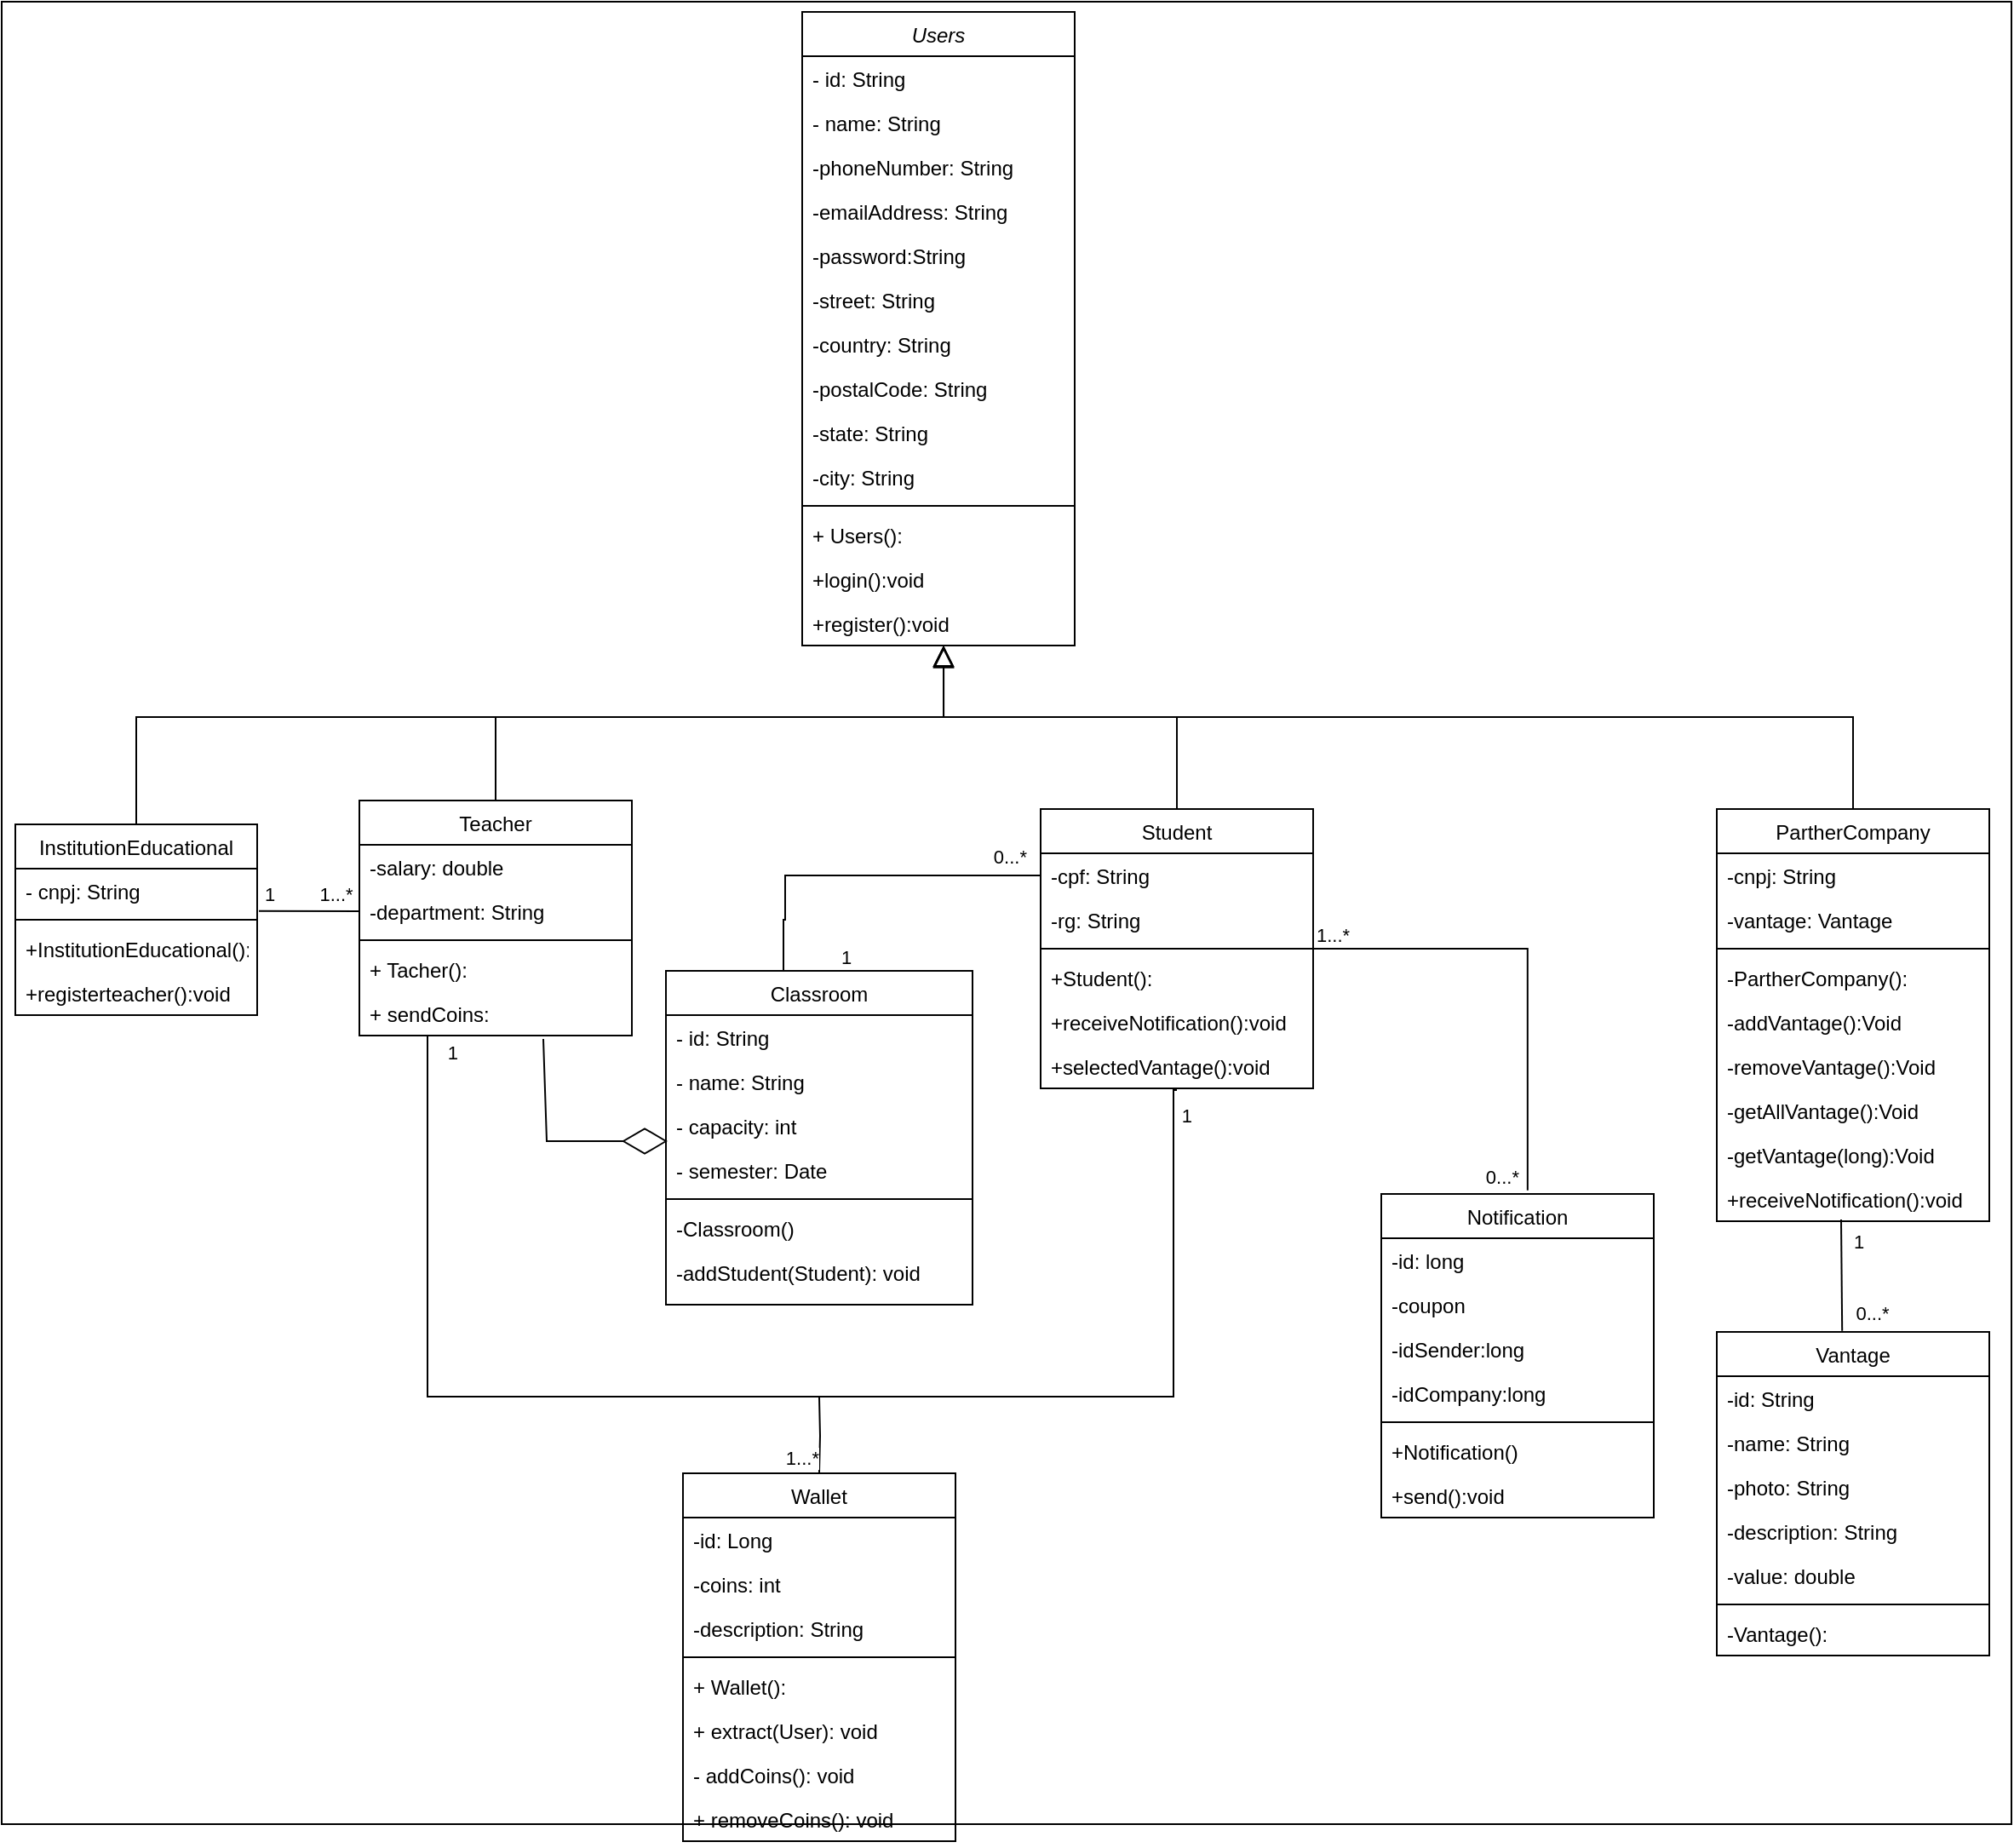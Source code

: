 <mxfile version="24.7.17">
  <diagram name="Page-1" id="9f46799a-70d6-7492-0946-bef42562c5a5">
    <mxGraphModel dx="1272" dy="530" grid="1" gridSize="10" guides="1" tooltips="1" connect="1" arrows="1" fold="1" page="1" pageScale="1" pageWidth="1100" pageHeight="850" background="none" math="0" shadow="0">
      <root>
        <mxCell id="0" />
        <mxCell id="1" parent="0" />
        <mxCell id="m9hXggNKfu2ecPiYnrFU-52" value="" style="rounded=0;whiteSpace=wrap;html=1;" parent="1" vertex="1">
          <mxGeometry x="120" y="15" width="810" height="820" as="geometry" />
        </mxCell>
        <mxCell id="m9hXggNKfu2ecPiYnrFU-2" value="Users&lt;div&gt;&lt;br&gt;&lt;/div&gt;" style="shape=umlActor;verticalLabelPosition=bottom;verticalAlign=top;html=1;outlineConnect=0;" parent="1" vertex="1">
          <mxGeometry x="290" y="145" width="30" height="60" as="geometry" />
        </mxCell>
        <mxCell id="m9hXggNKfu2ecPiYnrFU-3" value="Teacher&lt;div&gt;&lt;br&gt;&lt;/div&gt;" style="shape=umlActor;verticalLabelPosition=bottom;verticalAlign=top;html=1;outlineConnect=0;" parent="1" vertex="1">
          <mxGeometry x="240" y="470" width="30" height="60" as="geometry" />
        </mxCell>
        <mxCell id="m9hXggNKfu2ecPiYnrFU-10" style="edgeStyle=orthogonalEdgeStyle;rounded=0;orthogonalLoop=1;jettySize=auto;html=1;" parent="1" source="m9hXggNKfu2ecPiYnrFU-5" target="m9hXggNKfu2ecPiYnrFU-2" edge="1">
          <mxGeometry relative="1" as="geometry">
            <Array as="points">
              <mxPoint x="195" y="155" />
            </Array>
          </mxGeometry>
        </mxCell>
        <mxCell id="m9hXggNKfu2ecPiYnrFU-5" value="Parther company&lt;div&gt;&lt;br&gt;&lt;/div&gt;" style="shape=umlActor;verticalLabelPosition=bottom;verticalAlign=top;html=1;outlineConnect=0;" parent="1" vertex="1">
          <mxGeometry x="180" y="695" width="30" height="60" as="geometry" />
        </mxCell>
        <mxCell id="m9hXggNKfu2ecPiYnrFU-9" style="edgeStyle=orthogonalEdgeStyle;rounded=0;orthogonalLoop=1;jettySize=auto;html=1;" parent="1" source="m9hXggNKfu2ecPiYnrFU-6" target="m9hXggNKfu2ecPiYnrFU-2" edge="1">
          <mxGeometry relative="1" as="geometry">
            <Array as="points">
              <mxPoint x="875" y="85" />
              <mxPoint x="305" y="85" />
            </Array>
          </mxGeometry>
        </mxCell>
        <mxCell id="m9hXggNKfu2ecPiYnrFU-6" value="&lt;div&gt;Student&lt;/div&gt;" style="shape=umlActor;verticalLabelPosition=bottom;verticalAlign=top;html=1;outlineConnect=0;" parent="1" vertex="1">
          <mxGeometry x="860" y="565" width="30" height="60" as="geometry" />
        </mxCell>
        <mxCell id="m9hXggNKfu2ecPiYnrFU-8" style="edgeStyle=orthogonalEdgeStyle;rounded=0;orthogonalLoop=1;jettySize=auto;html=1;entryX=0.5;entryY=0.5;entryDx=0;entryDy=0;entryPerimeter=0;" parent="1" source="m9hXggNKfu2ecPiYnrFU-3" target="m9hXggNKfu2ecPiYnrFU-2" edge="1">
          <mxGeometry relative="1" as="geometry">
            <Array as="points">
              <mxPoint x="255" y="175" />
            </Array>
          </mxGeometry>
        </mxCell>
        <mxCell id="m9hXggNKfu2ecPiYnrFU-11" value="Log in" style="ellipse;whiteSpace=wrap;html=1;" parent="1" vertex="1">
          <mxGeometry x="370" y="95" width="90" height="60" as="geometry" />
        </mxCell>
        <mxCell id="m9hXggNKfu2ecPiYnrFU-12" value="" style="endArrow=none;html=1;rounded=0;" parent="1" target="m9hXggNKfu2ecPiYnrFU-11" edge="1">
          <mxGeometry width="50" height="50" relative="1" as="geometry">
            <mxPoint x="320" y="175" as="sourcePoint" />
            <mxPoint x="460" y="205" as="targetPoint" />
          </mxGeometry>
        </mxCell>
        <mxCell id="m9hXggNKfu2ecPiYnrFU-13" value="Change password" style="ellipse;whiteSpace=wrap;html=1;" parent="1" vertex="1">
          <mxGeometry x="370" y="165" width="90" height="60" as="geometry" />
        </mxCell>
        <mxCell id="m9hXggNKfu2ecPiYnrFU-14" value="" style="endArrow=none;html=1;rounded=0;entryX=0;entryY=0.5;entryDx=0;entryDy=0;" parent="1" target="m9hXggNKfu2ecPiYnrFU-13" edge="1">
          <mxGeometry width="50" height="50" relative="1" as="geometry">
            <mxPoint x="320" y="175" as="sourcePoint" />
            <mxPoint x="433" y="156" as="targetPoint" />
          </mxGeometry>
        </mxCell>
        <mxCell id="m9hXggNKfu2ecPiYnrFU-18" style="edgeStyle=orthogonalEdgeStyle;rounded=0;orthogonalLoop=1;jettySize=auto;html=1;" parent="1" source="m9hXggNKfu2ecPiYnrFU-15" target="m9hXggNKfu2ecPiYnrFU-2" edge="1">
          <mxGeometry relative="1" as="geometry" />
        </mxCell>
        <mxCell id="m9hXggNKfu2ecPiYnrFU-15" value="Institution&lt;div&gt;Education&lt;/div&gt;" style="shape=umlActor;verticalLabelPosition=bottom;verticalAlign=top;html=1;outlineConnect=0;" parent="1" vertex="1">
          <mxGeometry x="290" y="305" width="30" height="60" as="geometry" />
        </mxCell>
        <mxCell id="m9hXggNKfu2ecPiYnrFU-19" value="Maintain institution" style="ellipse;whiteSpace=wrap;html=1;" parent="1" vertex="1">
          <mxGeometry x="370" y="235" width="90" height="60" as="geometry" />
        </mxCell>
        <mxCell id="m9hXggNKfu2ecPiYnrFU-20" value="" style="endArrow=none;html=1;rounded=0;entryX=0;entryY=0.5;entryDx=0;entryDy=0;" parent="1" target="m9hXggNKfu2ecPiYnrFU-19" edge="1">
          <mxGeometry width="50" height="50" relative="1" as="geometry">
            <mxPoint x="330" y="325" as="sourcePoint" />
            <mxPoint x="410" y="295" as="targetPoint" />
          </mxGeometry>
        </mxCell>
        <mxCell id="m9hXggNKfu2ecPiYnrFU-21" value="Register a teacher in advance" style="ellipse;whiteSpace=wrap;html=1;" parent="1" vertex="1">
          <mxGeometry x="370" y="305" width="90" height="60" as="geometry" />
        </mxCell>
        <mxCell id="m9hXggNKfu2ecPiYnrFU-22" value="" style="endArrow=none;html=1;rounded=0;entryX=0;entryY=0.5;entryDx=0;entryDy=0;" parent="1" target="m9hXggNKfu2ecPiYnrFU-21" edge="1">
          <mxGeometry width="50" height="50" relative="1" as="geometry">
            <mxPoint x="330" y="325" as="sourcePoint" />
            <mxPoint x="430" y="305" as="targetPoint" />
          </mxGeometry>
        </mxCell>
        <mxCell id="m9hXggNKfu2ecPiYnrFU-23" value="Register" style="ellipse;whiteSpace=wrap;html=1;" parent="1" vertex="1">
          <mxGeometry x="439" y="675" width="90" height="60" as="geometry" />
        </mxCell>
        <mxCell id="m9hXggNKfu2ecPiYnrFU-26" value="" style="endArrow=none;html=1;rounded=0;exitX=0;exitY=0.5;exitDx=0;exitDy=0;entryX=1;entryY=0.333;entryDx=0;entryDy=0;entryPerimeter=0;" parent="1" source="m9hXggNKfu2ecPiYnrFU-23" target="m9hXggNKfu2ecPiYnrFU-3" edge="1">
          <mxGeometry width="50" height="50" relative="1" as="geometry">
            <mxPoint x="490" y="575" as="sourcePoint" />
            <mxPoint x="280" y="455" as="targetPoint" />
            <Array as="points" />
          </mxGeometry>
        </mxCell>
        <mxCell id="m9hXggNKfu2ecPiYnrFU-27" value="Send recognition" style="ellipse;whiteSpace=wrap;html=1;" parent="1" vertex="1">
          <mxGeometry x="370" y="395" width="90" height="60" as="geometry" />
        </mxCell>
        <mxCell id="m9hXggNKfu2ecPiYnrFU-28" value="" style="endArrow=none;html=1;rounded=0;exitX=0.02;exitY=0.63;exitDx=0;exitDy=0;exitPerimeter=0;" parent="1" source="m9hXggNKfu2ecPiYnrFU-27" edge="1">
          <mxGeometry width="50" height="50" relative="1" as="geometry">
            <mxPoint x="440.0" y="440" as="sourcePoint" />
            <mxPoint x="270" y="490" as="targetPoint" />
          </mxGeometry>
        </mxCell>
        <mxCell id="m9hXggNKfu2ecPiYnrFU-29" value="Receive coins" style="ellipse;whiteSpace=wrap;html=1;" parent="1" vertex="1">
          <mxGeometry x="370" y="465" width="90" height="60" as="geometry" />
        </mxCell>
        <mxCell id="m9hXggNKfu2ecPiYnrFU-32" value="&lt;span style=&quot;font-size: 12px;&quot;&gt;Receive coins&lt;/span&gt;" style="ellipse;whiteSpace=wrap;html=1;" parent="1" vertex="1">
          <mxGeometry x="670" y="500" width="90" height="60" as="geometry" />
        </mxCell>
        <mxCell id="m9hXggNKfu2ecPiYnrFU-33" value="" style="endArrow=none;html=1;rounded=0;entryX=1;entryY=0.5;entryDx=0;entryDy=0;" parent="1" target="m9hXggNKfu2ecPiYnrFU-32" edge="1">
          <mxGeometry width="50" height="50" relative="1" as="geometry">
            <mxPoint x="840" y="585" as="sourcePoint" />
            <mxPoint x="330" y="565" as="targetPoint" />
          </mxGeometry>
        </mxCell>
        <mxCell id="m9hXggNKfu2ecPiYnrFU-34" value="&lt;span style=&quot;font-size: 12px;&quot;&gt;Receive notification (email)&lt;/span&gt;" style="ellipse;whiteSpace=wrap;html=1;" parent="1" vertex="1">
          <mxGeometry x="670" y="695" width="90" height="60" as="geometry" />
        </mxCell>
        <mxCell id="m9hXggNKfu2ecPiYnrFU-35" value="" style="endArrow=none;html=1;rounded=0;entryX=1;entryY=0.5;entryDx=0;entryDy=0;" parent="1" target="m9hXggNKfu2ecPiYnrFU-34" edge="1">
          <mxGeometry width="50" height="50" relative="1" as="geometry">
            <mxPoint x="840" y="585" as="sourcePoint" />
            <mxPoint x="330" y="505" as="targetPoint" />
          </mxGeometry>
        </mxCell>
        <mxCell id="m9hXggNKfu2ecPiYnrFU-36" value="&lt;span style=&quot;font-size: 12px;&quot;&gt;View currency statement&lt;/span&gt;" style="ellipse;whiteSpace=wrap;html=1;" parent="1" vertex="1">
          <mxGeometry x="440" y="535" width="90" height="60" as="geometry" />
        </mxCell>
        <mxCell id="m9hXggNKfu2ecPiYnrFU-37" value="" style="endArrow=none;html=1;rounded=0;exitX=0.042;exitY=0.289;exitDx=0;exitDy=0;exitPerimeter=0;entryX=1;entryY=0.333;entryDx=0;entryDy=0;entryPerimeter=0;" parent="1" source="m9hXggNKfu2ecPiYnrFU-36" target="m9hXggNKfu2ecPiYnrFU-3" edge="1">
          <mxGeometry width="50" height="50" relative="1" as="geometry">
            <mxPoint x="280" y="555" as="sourcePoint" />
            <mxPoint x="280" y="495" as="targetPoint" />
          </mxGeometry>
        </mxCell>
        <mxCell id="m9hXggNKfu2ecPiYnrFU-38" value="" style="endArrow=none;html=1;rounded=0;entryX=1;entryY=0.5;entryDx=0;entryDy=0;" parent="1" target="m9hXggNKfu2ecPiYnrFU-36" edge="1">
          <mxGeometry width="50" height="50" relative="1" as="geometry">
            <mxPoint x="840" y="585" as="sourcePoint" />
            <mxPoint x="330" y="505" as="targetPoint" />
          </mxGeometry>
        </mxCell>
        <mxCell id="m9hXggNKfu2ecPiYnrFU-39" value="" style="endArrow=none;html=1;rounded=0;exitX=1;exitY=0.5;exitDx=0;exitDy=0;" parent="1" source="m9hXggNKfu2ecPiYnrFU-23" edge="1">
          <mxGeometry width="50" height="50" relative="1" as="geometry">
            <mxPoint x="310" y="755" as="sourcePoint" />
            <mxPoint x="840" y="585" as="targetPoint" />
          </mxGeometry>
        </mxCell>
        <mxCell id="m9hXggNKfu2ecPiYnrFU-40" value="" style="endArrow=none;html=1;rounded=0;entryX=0;entryY=0.5;entryDx=0;entryDy=0;" parent="1" target="m9hXggNKfu2ecPiYnrFU-23" edge="1">
          <mxGeometry width="50" height="50" relative="1" as="geometry">
            <mxPoint x="220" y="715" as="sourcePoint" />
            <mxPoint x="360" y="595" as="targetPoint" />
          </mxGeometry>
        </mxCell>
        <mxCell id="m9hXggNKfu2ecPiYnrFU-41" value="" style="endArrow=none;html=1;rounded=0;entryX=0;entryY=0.5;entryDx=0;entryDy=0;" parent="1" target="m9hXggNKfu2ecPiYnrFU-29" edge="1">
          <mxGeometry width="50" height="50" relative="1" as="geometry">
            <mxPoint x="270" y="490" as="sourcePoint" />
            <mxPoint x="430.475" y="505.653" as="targetPoint" />
          </mxGeometry>
        </mxCell>
        <mxCell id="m9hXggNKfu2ecPiYnrFU-42" value="&lt;span style=&quot;font-size: 12px;&quot;&gt;View transaction statement&lt;/span&gt;" style="ellipse;whiteSpace=wrap;html=1;" parent="1" vertex="1">
          <mxGeometry x="434" y="599" width="96" height="66" as="geometry" />
        </mxCell>
        <mxCell id="m9hXggNKfu2ecPiYnrFU-43" value="" style="endArrow=none;html=1;rounded=0;entryX=0.017;entryY=0.442;entryDx=0;entryDy=0;entryPerimeter=0;" parent="1" target="m9hXggNKfu2ecPiYnrFU-42" edge="1">
          <mxGeometry width="50" height="50" relative="1" as="geometry">
            <mxPoint x="270" y="490" as="sourcePoint" />
            <mxPoint x="430" y="635" as="targetPoint" />
          </mxGeometry>
        </mxCell>
        <mxCell id="m9hXggNKfu2ecPiYnrFU-44" value="" style="endArrow=none;html=1;rounded=0;exitX=1;exitY=0.5;exitDx=0;exitDy=0;" parent="1" source="m9hXggNKfu2ecPiYnrFU-42" edge="1">
          <mxGeometry width="50" height="50" relative="1" as="geometry">
            <mxPoint x="440" y="685" as="sourcePoint" />
            <mxPoint x="840" y="585" as="targetPoint" />
          </mxGeometry>
        </mxCell>
        <mxCell id="m9hXggNKfu2ecPiYnrFU-45" value="&lt;span style=&quot;font-size: 12px;&quot;&gt;Use coins&lt;/span&gt;" style="ellipse;whiteSpace=wrap;html=1;" parent="1" vertex="1">
          <mxGeometry x="670" y="425" width="90" height="60" as="geometry" />
        </mxCell>
        <mxCell id="m9hXggNKfu2ecPiYnrFU-46" value="" style="endArrow=none;html=1;rounded=0;exitX=1;exitY=0.5;exitDx=0;exitDy=0;" parent="1" source="m9hXggNKfu2ecPiYnrFU-45" edge="1">
          <mxGeometry width="50" height="50" relative="1" as="geometry">
            <mxPoint x="440" y="685" as="sourcePoint" />
            <mxPoint x="840" y="585" as="targetPoint" />
          </mxGeometry>
        </mxCell>
        <mxCell id="m9hXggNKfu2ecPiYnrFU-47" value="Maintain advantage" style="ellipse;whiteSpace=wrap;html=1;" parent="1" vertex="1">
          <mxGeometry x="250" y="615" width="90" height="60" as="geometry" />
        </mxCell>
        <mxCell id="m9hXggNKfu2ecPiYnrFU-48" value="" style="endArrow=none;html=1;rounded=0;entryX=0;entryY=0.5;entryDx=0;entryDy=0;" parent="1" target="m9hXggNKfu2ecPiYnrFU-47" edge="1">
          <mxGeometry width="50" height="50" relative="1" as="geometry">
            <mxPoint x="220" y="715" as="sourcePoint" />
            <mxPoint x="360" y="745" as="targetPoint" />
          </mxGeometry>
        </mxCell>
        <mxCell id="m9hXggNKfu2ecPiYnrFU-49" value="&lt;span style=&quot;font-size: 12px;&quot;&gt;Receive coupon (email)&lt;/span&gt;" style="ellipse;whiteSpace=wrap;html=1;" parent="1" vertex="1">
          <mxGeometry x="440" y="755" width="90" height="60" as="geometry" />
        </mxCell>
        <mxCell id="m9hXggNKfu2ecPiYnrFU-50" value="" style="endArrow=none;html=1;rounded=0;exitX=0.982;exitY=0.629;exitDx=0;exitDy=0;exitPerimeter=0;" parent="1" source="m9hXggNKfu2ecPiYnrFU-49" edge="1">
          <mxGeometry width="50" height="50" relative="1" as="geometry">
            <mxPoint x="670" y="565" as="sourcePoint" />
            <mxPoint x="840" y="585" as="targetPoint" />
          </mxGeometry>
        </mxCell>
        <mxCell id="m9hXggNKfu2ecPiYnrFU-51" value="" style="endArrow=none;html=1;rounded=0;exitX=0;exitY=0.5;exitDx=0;exitDy=0;" parent="1" source="m9hXggNKfu2ecPiYnrFU-49" edge="1">
          <mxGeometry width="50" height="50" relative="1" as="geometry">
            <mxPoint x="300" y="790" as="sourcePoint" />
            <mxPoint x="220" y="715" as="targetPoint" />
          </mxGeometry>
        </mxCell>
        <mxCell id="m9hXggNKfu2ecPiYnrFU-53" value="&lt;font style=&quot;font-size: 18px;&quot;&gt;Sistema de moeda estudantl&lt;/font&gt;" style="text;html=1;align=center;verticalAlign=middle;whiteSpace=wrap;rounded=0;" parent="1" vertex="1">
          <mxGeometry x="413" y="30" width="275" height="30" as="geometry" />
        </mxCell>
        <mxCell id="xoFN94npo6tnHMfTiDvt-1" value="" style="rounded=0;whiteSpace=wrap;html=1;" vertex="1" parent="1">
          <mxGeometry width="1180" height="1070" as="geometry" />
        </mxCell>
        <mxCell id="xoFN94npo6tnHMfTiDvt-2" value="Users" style="swimlane;fontStyle=2;align=center;verticalAlign=top;childLayout=stackLayout;horizontal=1;startSize=26;horizontalStack=0;resizeParent=1;resizeLast=0;collapsible=1;marginBottom=0;rounded=0;shadow=0;strokeWidth=1;" vertex="1" parent="1">
          <mxGeometry x="470" y="6" width="160" height="372" as="geometry">
            <mxRectangle x="230" y="140" width="160" height="26" as="alternateBounds" />
          </mxGeometry>
        </mxCell>
        <mxCell id="xoFN94npo6tnHMfTiDvt-3" value="- id: String" style="text;align=left;verticalAlign=top;spacingLeft=4;spacingRight=4;overflow=hidden;rotatable=0;points=[[0,0.5],[1,0.5]];portConstraint=eastwest;" vertex="1" parent="xoFN94npo6tnHMfTiDvt-2">
          <mxGeometry y="26" width="160" height="26" as="geometry" />
        </mxCell>
        <mxCell id="xoFN94npo6tnHMfTiDvt-4" value="- name: String" style="text;align=left;verticalAlign=top;spacingLeft=4;spacingRight=4;overflow=hidden;rotatable=0;points=[[0,0.5],[1,0.5]];portConstraint=eastwest;" vertex="1" parent="xoFN94npo6tnHMfTiDvt-2">
          <mxGeometry y="52" width="160" height="26" as="geometry" />
        </mxCell>
        <mxCell id="xoFN94npo6tnHMfTiDvt-5" value="-phoneNumber: String" style="text;align=left;verticalAlign=top;spacingLeft=4;spacingRight=4;overflow=hidden;rotatable=0;points=[[0,0.5],[1,0.5]];portConstraint=eastwest;rounded=0;shadow=0;html=0;" vertex="1" parent="xoFN94npo6tnHMfTiDvt-2">
          <mxGeometry y="78" width="160" height="26" as="geometry" />
        </mxCell>
        <mxCell id="xoFN94npo6tnHMfTiDvt-6" value="-emailAddress: String" style="text;align=left;verticalAlign=top;spacingLeft=4;spacingRight=4;overflow=hidden;rotatable=0;points=[[0,0.5],[1,0.5]];portConstraint=eastwest;rounded=0;shadow=0;html=0;" vertex="1" parent="xoFN94npo6tnHMfTiDvt-2">
          <mxGeometry y="104" width="160" height="26" as="geometry" />
        </mxCell>
        <mxCell id="xoFN94npo6tnHMfTiDvt-7" value="-password:String" style="text;align=left;verticalAlign=top;spacingLeft=4;spacingRight=4;overflow=hidden;rotatable=0;points=[[0,0.5],[1,0.5]];portConstraint=eastwest;rounded=0;shadow=0;html=0;" vertex="1" parent="xoFN94npo6tnHMfTiDvt-2">
          <mxGeometry y="130" width="160" height="26" as="geometry" />
        </mxCell>
        <mxCell id="xoFN94npo6tnHMfTiDvt-8" value="-street: String" style="text;align=left;verticalAlign=top;spacingLeft=4;spacingRight=4;overflow=hidden;rotatable=0;points=[[0,0.5],[1,0.5]];portConstraint=eastwest;" vertex="1" parent="xoFN94npo6tnHMfTiDvt-2">
          <mxGeometry y="156" width="160" height="26" as="geometry" />
        </mxCell>
        <mxCell id="xoFN94npo6tnHMfTiDvt-9" value="-country: String" style="text;align=left;verticalAlign=top;spacingLeft=4;spacingRight=4;overflow=hidden;rotatable=0;points=[[0,0.5],[1,0.5]];portConstraint=eastwest;rounded=0;shadow=0;html=0;" vertex="1" parent="xoFN94npo6tnHMfTiDvt-2">
          <mxGeometry y="182" width="160" height="26" as="geometry" />
        </mxCell>
        <mxCell id="xoFN94npo6tnHMfTiDvt-10" value="-postalCode: String" style="text;align=left;verticalAlign=top;spacingLeft=4;spacingRight=4;overflow=hidden;rotatable=0;points=[[0,0.5],[1,0.5]];portConstraint=eastwest;rounded=0;shadow=0;html=0;" vertex="1" parent="xoFN94npo6tnHMfTiDvt-2">
          <mxGeometry y="208" width="160" height="26" as="geometry" />
        </mxCell>
        <mxCell id="xoFN94npo6tnHMfTiDvt-11" value="-state: String" style="text;align=left;verticalAlign=top;spacingLeft=4;spacingRight=4;overflow=hidden;rotatable=0;points=[[0,0.5],[1,0.5]];portConstraint=eastwest;rounded=0;shadow=0;html=0;" vertex="1" parent="xoFN94npo6tnHMfTiDvt-2">
          <mxGeometry y="234" width="160" height="26" as="geometry" />
        </mxCell>
        <mxCell id="xoFN94npo6tnHMfTiDvt-12" value="-city: String" style="text;align=left;verticalAlign=top;spacingLeft=4;spacingRight=4;overflow=hidden;rotatable=0;points=[[0,0.5],[1,0.5]];portConstraint=eastwest;rounded=0;shadow=0;html=0;" vertex="1" parent="xoFN94npo6tnHMfTiDvt-2">
          <mxGeometry y="260" width="160" height="26" as="geometry" />
        </mxCell>
        <mxCell id="xoFN94npo6tnHMfTiDvt-13" value="" style="line;html=1;strokeWidth=1;align=left;verticalAlign=middle;spacingTop=-1;spacingLeft=3;spacingRight=3;rotatable=0;labelPosition=right;points=[];portConstraint=eastwest;" vertex="1" parent="xoFN94npo6tnHMfTiDvt-2">
          <mxGeometry y="286" width="160" height="8" as="geometry" />
        </mxCell>
        <mxCell id="xoFN94npo6tnHMfTiDvt-14" value="+ Users():" style="text;align=left;verticalAlign=top;spacingLeft=4;spacingRight=4;overflow=hidden;rotatable=0;points=[[0,0.5],[1,0.5]];portConstraint=eastwest;" vertex="1" parent="xoFN94npo6tnHMfTiDvt-2">
          <mxGeometry y="294" width="160" height="26" as="geometry" />
        </mxCell>
        <mxCell id="xoFN94npo6tnHMfTiDvt-15" value="+login():void" style="text;align=left;verticalAlign=top;spacingLeft=4;spacingRight=4;overflow=hidden;rotatable=0;points=[[0,0.5],[1,0.5]];portConstraint=eastwest;" vertex="1" parent="xoFN94npo6tnHMfTiDvt-2">
          <mxGeometry y="320" width="160" height="26" as="geometry" />
        </mxCell>
        <mxCell id="xoFN94npo6tnHMfTiDvt-16" value="+register():void" style="text;align=left;verticalAlign=top;spacingLeft=4;spacingRight=4;overflow=hidden;rotatable=0;points=[[0,0.5],[1,0.5]];portConstraint=eastwest;" vertex="1" parent="xoFN94npo6tnHMfTiDvt-2">
          <mxGeometry y="346" width="160" height="26" as="geometry" />
        </mxCell>
        <mxCell id="xoFN94npo6tnHMfTiDvt-17" value="Student" style="swimlane;fontStyle=0;align=center;verticalAlign=top;childLayout=stackLayout;horizontal=1;startSize=26;horizontalStack=0;resizeParent=1;resizeLast=0;collapsible=1;marginBottom=0;rounded=0;shadow=0;strokeWidth=1;" vertex="1" parent="1">
          <mxGeometry x="610" y="474" width="160" height="164" as="geometry">
            <mxRectangle x="130" y="380" width="160" height="26" as="alternateBounds" />
          </mxGeometry>
        </mxCell>
        <mxCell id="xoFN94npo6tnHMfTiDvt-18" value="-cpf: String" style="text;align=left;verticalAlign=top;spacingLeft=4;spacingRight=4;overflow=hidden;rotatable=0;points=[[0,0.5],[1,0.5]];portConstraint=eastwest;rounded=0;shadow=0;html=0;" vertex="1" parent="xoFN94npo6tnHMfTiDvt-17">
          <mxGeometry y="26" width="160" height="26" as="geometry" />
        </mxCell>
        <mxCell id="xoFN94npo6tnHMfTiDvt-19" value="-rg: String" style="text;align=left;verticalAlign=top;spacingLeft=4;spacingRight=4;overflow=hidden;rotatable=0;points=[[0,0.5],[1,0.5]];portConstraint=eastwest;rounded=0;shadow=0;html=0;" vertex="1" parent="xoFN94npo6tnHMfTiDvt-17">
          <mxGeometry y="52" width="160" height="26" as="geometry" />
        </mxCell>
        <mxCell id="xoFN94npo6tnHMfTiDvt-20" value="" style="line;html=1;strokeWidth=1;align=left;verticalAlign=middle;spacingTop=-1;spacingLeft=3;spacingRight=3;rotatable=0;labelPosition=right;points=[];portConstraint=eastwest;" vertex="1" parent="xoFN94npo6tnHMfTiDvt-17">
          <mxGeometry y="78" width="160" height="8" as="geometry" />
        </mxCell>
        <mxCell id="xoFN94npo6tnHMfTiDvt-21" value="+Student():" style="text;align=left;verticalAlign=top;spacingLeft=4;spacingRight=4;overflow=hidden;rotatable=0;points=[[0,0.5],[1,0.5]];portConstraint=eastwest;" vertex="1" parent="xoFN94npo6tnHMfTiDvt-17">
          <mxGeometry y="86" width="160" height="26" as="geometry" />
        </mxCell>
        <mxCell id="xoFN94npo6tnHMfTiDvt-22" value="+receiveNotification():void" style="text;align=left;verticalAlign=top;spacingLeft=4;spacingRight=4;overflow=hidden;rotatable=0;points=[[0,0.5],[1,0.5]];portConstraint=eastwest;" vertex="1" parent="xoFN94npo6tnHMfTiDvt-17">
          <mxGeometry y="112" width="160" height="26" as="geometry" />
        </mxCell>
        <mxCell id="xoFN94npo6tnHMfTiDvt-23" value="+selectedVantage():void" style="text;align=left;verticalAlign=top;spacingLeft=4;spacingRight=4;overflow=hidden;rotatable=0;points=[[0,0.5],[1,0.5]];portConstraint=eastwest;" vertex="1" parent="xoFN94npo6tnHMfTiDvt-17">
          <mxGeometry y="138" width="160" height="26" as="geometry" />
        </mxCell>
        <mxCell id="xoFN94npo6tnHMfTiDvt-24" value="" style="endArrow=block;endSize=10;endFill=0;shadow=0;strokeWidth=1;rounded=0;curved=0;edgeStyle=elbowEdgeStyle;elbow=vertical;exitX=0.5;exitY=0;exitDx=0;exitDy=0;entryX=0.519;entryY=1.029;entryDx=0;entryDy=0;entryPerimeter=0;" edge="1" parent="1" source="xoFN94npo6tnHMfTiDvt-17" target="xoFN94npo6tnHMfTiDvt-16">
          <mxGeometry width="160" relative="1" as="geometry">
            <mxPoint x="690" y="469" as="sourcePoint" />
            <mxPoint x="550" y="380" as="targetPoint" />
            <Array as="points">
              <mxPoint x="510" y="420" />
            </Array>
          </mxGeometry>
        </mxCell>
        <mxCell id="xoFN94npo6tnHMfTiDvt-25" value="Teacher" style="swimlane;fontStyle=0;align=center;verticalAlign=top;childLayout=stackLayout;horizontal=1;startSize=26;horizontalStack=0;resizeParent=1;resizeLast=0;collapsible=1;marginBottom=0;rounded=0;shadow=0;strokeWidth=1;" vertex="1" parent="1">
          <mxGeometry x="210" y="469" width="160" height="138" as="geometry">
            <mxRectangle x="340" y="380" width="170" height="26" as="alternateBounds" />
          </mxGeometry>
        </mxCell>
        <mxCell id="xoFN94npo6tnHMfTiDvt-26" value="-salary: double" style="text;align=left;verticalAlign=top;spacingLeft=4;spacingRight=4;overflow=hidden;rotatable=0;points=[[0,0.5],[1,0.5]];portConstraint=eastwest;" vertex="1" parent="xoFN94npo6tnHMfTiDvt-25">
          <mxGeometry y="26" width="160" height="26" as="geometry" />
        </mxCell>
        <mxCell id="xoFN94npo6tnHMfTiDvt-27" value="-department: String" style="text;align=left;verticalAlign=top;spacingLeft=4;spacingRight=4;overflow=hidden;rotatable=0;points=[[0,0.5],[1,0.5]];portConstraint=eastwest;" vertex="1" parent="xoFN94npo6tnHMfTiDvt-25">
          <mxGeometry y="52" width="160" height="26" as="geometry" />
        </mxCell>
        <mxCell id="xoFN94npo6tnHMfTiDvt-28" value="" style="line;html=1;strokeWidth=1;align=left;verticalAlign=middle;spacingTop=-1;spacingLeft=3;spacingRight=3;rotatable=0;labelPosition=right;points=[];portConstraint=eastwest;" vertex="1" parent="xoFN94npo6tnHMfTiDvt-25">
          <mxGeometry y="78" width="160" height="8" as="geometry" />
        </mxCell>
        <mxCell id="xoFN94npo6tnHMfTiDvt-29" value="+ Tacher(): &#xa;" style="text;align=left;verticalAlign=top;spacingLeft=4;spacingRight=4;overflow=hidden;rotatable=0;points=[[0,0.5],[1,0.5]];portConstraint=eastwest;" vertex="1" parent="xoFN94npo6tnHMfTiDvt-25">
          <mxGeometry y="86" width="160" height="26" as="geometry" />
        </mxCell>
        <mxCell id="xoFN94npo6tnHMfTiDvt-30" value="+ sendCoins: &#xa;" style="text;align=left;verticalAlign=top;spacingLeft=4;spacingRight=4;overflow=hidden;rotatable=0;points=[[0,0.5],[1,0.5]];portConstraint=eastwest;" vertex="1" parent="xoFN94npo6tnHMfTiDvt-25">
          <mxGeometry y="112" width="160" height="26" as="geometry" />
        </mxCell>
        <mxCell id="xoFN94npo6tnHMfTiDvt-31" value="InstitutionEducational" style="swimlane;fontStyle=0;align=center;verticalAlign=top;childLayout=stackLayout;horizontal=1;startSize=26;horizontalStack=0;resizeParent=1;resizeLast=0;collapsible=1;marginBottom=0;rounded=0;shadow=0;strokeWidth=1;" vertex="1" parent="1">
          <mxGeometry x="8" y="483" width="142" height="112" as="geometry">
            <mxRectangle x="340" y="380" width="170" height="26" as="alternateBounds" />
          </mxGeometry>
        </mxCell>
        <mxCell id="xoFN94npo6tnHMfTiDvt-32" value="- cnpj: String" style="text;align=left;verticalAlign=top;spacingLeft=4;spacingRight=4;overflow=hidden;rotatable=0;points=[[0,0.5],[1,0.5]];portConstraint=eastwest;" vertex="1" parent="xoFN94npo6tnHMfTiDvt-31">
          <mxGeometry y="26" width="142" height="26" as="geometry" />
        </mxCell>
        <mxCell id="xoFN94npo6tnHMfTiDvt-33" value="" style="line;html=1;strokeWidth=1;align=left;verticalAlign=middle;spacingTop=-1;spacingLeft=3;spacingRight=3;rotatable=0;labelPosition=right;points=[];portConstraint=eastwest;" vertex="1" parent="xoFN94npo6tnHMfTiDvt-31">
          <mxGeometry y="52" width="142" height="8" as="geometry" />
        </mxCell>
        <mxCell id="xoFN94npo6tnHMfTiDvt-34" value="+InstitutionEducational():" style="text;align=left;verticalAlign=top;spacingLeft=4;spacingRight=4;overflow=hidden;rotatable=0;points=[[0,0.5],[1,0.5]];portConstraint=eastwest;" vertex="1" parent="xoFN94npo6tnHMfTiDvt-31">
          <mxGeometry y="60" width="142" height="26" as="geometry" />
        </mxCell>
        <mxCell id="xoFN94npo6tnHMfTiDvt-35" value="+registerteacher():void" style="text;align=left;verticalAlign=top;spacingLeft=4;spacingRight=4;overflow=hidden;rotatable=0;points=[[0,0.5],[1,0.5]];portConstraint=eastwest;" vertex="1" parent="xoFN94npo6tnHMfTiDvt-31">
          <mxGeometry y="86" width="142" height="26" as="geometry" />
        </mxCell>
        <mxCell id="xoFN94npo6tnHMfTiDvt-36" value="Classroom" style="swimlane;fontStyle=0;align=center;verticalAlign=top;childLayout=stackLayout;horizontal=1;startSize=26;horizontalStack=0;resizeParent=1;resizeLast=0;collapsible=1;marginBottom=0;rounded=0;shadow=0;strokeWidth=1;" vertex="1" parent="1">
          <mxGeometry x="390" y="569" width="180" height="196" as="geometry">
            <mxRectangle x="340" y="380" width="170" height="26" as="alternateBounds" />
          </mxGeometry>
        </mxCell>
        <mxCell id="xoFN94npo6tnHMfTiDvt-97" value="- id: String&#xa;" style="text;align=left;verticalAlign=top;spacingLeft=4;spacingRight=4;overflow=hidden;rotatable=0;points=[[0,0.5],[1,0.5]];portConstraint=eastwest;" vertex="1" parent="xoFN94npo6tnHMfTiDvt-36">
          <mxGeometry y="26" width="180" height="26" as="geometry" />
        </mxCell>
        <mxCell id="xoFN94npo6tnHMfTiDvt-37" value="- name: String&#xa;" style="text;align=left;verticalAlign=top;spacingLeft=4;spacingRight=4;overflow=hidden;rotatable=0;points=[[0,0.5],[1,0.5]];portConstraint=eastwest;" vertex="1" parent="xoFN94npo6tnHMfTiDvt-36">
          <mxGeometry y="52" width="180" height="26" as="geometry" />
        </mxCell>
        <mxCell id="xoFN94npo6tnHMfTiDvt-38" value="- capacity: int&#xa;" style="text;align=left;verticalAlign=top;spacingLeft=4;spacingRight=4;overflow=hidden;rotatable=0;points=[[0,0.5],[1,0.5]];portConstraint=eastwest;" vertex="1" parent="xoFN94npo6tnHMfTiDvt-36">
          <mxGeometry y="78" width="180" height="26" as="geometry" />
        </mxCell>
        <mxCell id="xoFN94npo6tnHMfTiDvt-39" value="- semester: Date" style="text;align=left;verticalAlign=top;spacingLeft=4;spacingRight=4;overflow=hidden;rotatable=0;points=[[0,0.5],[1,0.5]];portConstraint=eastwest;" vertex="1" parent="xoFN94npo6tnHMfTiDvt-36">
          <mxGeometry y="104" width="180" height="26" as="geometry" />
        </mxCell>
        <mxCell id="xoFN94npo6tnHMfTiDvt-40" value="" style="line;html=1;strokeWidth=1;align=left;verticalAlign=middle;spacingTop=-1;spacingLeft=3;spacingRight=3;rotatable=0;labelPosition=right;points=[];portConstraint=eastwest;" vertex="1" parent="xoFN94npo6tnHMfTiDvt-36">
          <mxGeometry y="130" width="180" height="8" as="geometry" />
        </mxCell>
        <mxCell id="xoFN94npo6tnHMfTiDvt-41" value="-Classroom()" style="text;align=left;verticalAlign=top;spacingLeft=4;spacingRight=4;overflow=hidden;rotatable=0;points=[[0,0.5],[1,0.5]];portConstraint=eastwest;" vertex="1" parent="xoFN94npo6tnHMfTiDvt-36">
          <mxGeometry y="138" width="180" height="26" as="geometry" />
        </mxCell>
        <mxCell id="xoFN94npo6tnHMfTiDvt-42" value="-addStudent(Student): void" style="text;align=left;verticalAlign=top;spacingLeft=4;spacingRight=4;overflow=hidden;rotatable=0;points=[[0,0.5],[1,0.5]];portConstraint=eastwest;" vertex="1" parent="xoFN94npo6tnHMfTiDvt-36">
          <mxGeometry y="164" width="180" height="32" as="geometry" />
        </mxCell>
        <mxCell id="xoFN94npo6tnHMfTiDvt-43" value="" style="endArrow=none;html=1;edgeStyle=orthogonalEdgeStyle;rounded=0;exitX=0.5;exitY=0;exitDx=0;exitDy=0;entryX=0;entryY=0.5;entryDx=0;entryDy=0;" edge="1" parent="1" source="xoFN94npo6tnHMfTiDvt-36" target="xoFN94npo6tnHMfTiDvt-18">
          <mxGeometry relative="1" as="geometry">
            <mxPoint x="308" y="715" as="sourcePoint" />
            <mxPoint x="468" y="715" as="targetPoint" />
            <Array as="points">
              <mxPoint x="459" y="569" />
              <mxPoint x="459" y="539" />
              <mxPoint x="460" y="539" />
              <mxPoint x="460" y="513" />
            </Array>
          </mxGeometry>
        </mxCell>
        <mxCell id="xoFN94npo6tnHMfTiDvt-44" value="1" style="edgeLabel;resizable=0;html=1;align=left;verticalAlign=bottom;" connectable="0" vertex="1" parent="xoFN94npo6tnHMfTiDvt-43">
          <mxGeometry x="-1" relative="1" as="geometry">
            <mxPoint x="11" as="offset" />
          </mxGeometry>
        </mxCell>
        <mxCell id="xoFN94npo6tnHMfTiDvt-45" value="0...*" style="edgeLabel;resizable=0;html=1;align=right;verticalAlign=bottom;" connectable="0" vertex="1" parent="xoFN94npo6tnHMfTiDvt-43">
          <mxGeometry x="1" relative="1" as="geometry">
            <mxPoint x="-8" y="-3" as="offset" />
          </mxGeometry>
        </mxCell>
        <mxCell id="xoFN94npo6tnHMfTiDvt-46" value="" style="endArrow=diamondThin;endFill=0;endSize=24;html=1;rounded=0;" edge="1" parent="1">
          <mxGeometry width="160" relative="1" as="geometry">
            <mxPoint x="318" y="609" as="sourcePoint" />
            <mxPoint x="391" y="669" as="targetPoint" />
            <Array as="points">
              <mxPoint x="320" y="669" />
            </Array>
          </mxGeometry>
        </mxCell>
        <mxCell id="xoFN94npo6tnHMfTiDvt-47" value="Wallet" style="swimlane;fontStyle=0;align=center;verticalAlign=top;childLayout=stackLayout;horizontal=1;startSize=26;horizontalStack=0;resizeParent=1;resizeLast=0;collapsible=1;marginBottom=0;rounded=0;shadow=0;strokeWidth=1;" vertex="1" parent="1">
          <mxGeometry x="400" y="864" width="160" height="216" as="geometry">
            <mxRectangle x="340" y="380" width="170" height="26" as="alternateBounds" />
          </mxGeometry>
        </mxCell>
        <mxCell id="xoFN94npo6tnHMfTiDvt-99" value="-id: Long" style="text;align=left;verticalAlign=top;spacingLeft=4;spacingRight=4;overflow=hidden;rotatable=0;points=[[0,0.5],[1,0.5]];portConstraint=eastwest;" vertex="1" parent="xoFN94npo6tnHMfTiDvt-47">
          <mxGeometry y="26" width="160" height="26" as="geometry" />
        </mxCell>
        <mxCell id="xoFN94npo6tnHMfTiDvt-48" value="-coins: int" style="text;align=left;verticalAlign=top;spacingLeft=4;spacingRight=4;overflow=hidden;rotatable=0;points=[[0,0.5],[1,0.5]];portConstraint=eastwest;" vertex="1" parent="xoFN94npo6tnHMfTiDvt-47">
          <mxGeometry y="52" width="160" height="26" as="geometry" />
        </mxCell>
        <mxCell id="xoFN94npo6tnHMfTiDvt-49" value="-description: String" style="text;align=left;verticalAlign=top;spacingLeft=4;spacingRight=4;overflow=hidden;rotatable=0;points=[[0,0.5],[1,0.5]];portConstraint=eastwest;" vertex="1" parent="xoFN94npo6tnHMfTiDvt-47">
          <mxGeometry y="78" width="160" height="26" as="geometry" />
        </mxCell>
        <mxCell id="xoFN94npo6tnHMfTiDvt-50" value="" style="line;html=1;strokeWidth=1;align=left;verticalAlign=middle;spacingTop=-1;spacingLeft=3;spacingRight=3;rotatable=0;labelPosition=right;points=[];portConstraint=eastwest;" vertex="1" parent="xoFN94npo6tnHMfTiDvt-47">
          <mxGeometry y="104" width="160" height="8" as="geometry" />
        </mxCell>
        <mxCell id="xoFN94npo6tnHMfTiDvt-51" value="+ Wallet(): &#xa;" style="text;align=left;verticalAlign=top;spacingLeft=4;spacingRight=4;overflow=hidden;rotatable=0;points=[[0,0.5],[1,0.5]];portConstraint=eastwest;" vertex="1" parent="xoFN94npo6tnHMfTiDvt-47">
          <mxGeometry y="112" width="160" height="26" as="geometry" />
        </mxCell>
        <mxCell id="xoFN94npo6tnHMfTiDvt-52" value="+ extract(User): void&#xa;" style="text;align=left;verticalAlign=top;spacingLeft=4;spacingRight=4;overflow=hidden;rotatable=0;points=[[0,0.5],[1,0.5]];portConstraint=eastwest;" vertex="1" parent="xoFN94npo6tnHMfTiDvt-47">
          <mxGeometry y="138" width="160" height="26" as="geometry" />
        </mxCell>
        <mxCell id="xoFN94npo6tnHMfTiDvt-53" value="- addCoins(): void&#xa;" style="text;align=left;verticalAlign=top;spacingLeft=4;spacingRight=4;overflow=hidden;rotatable=0;points=[[0,0.5],[1,0.5]];portConstraint=eastwest;" vertex="1" parent="xoFN94npo6tnHMfTiDvt-47">
          <mxGeometry y="164" width="160" height="26" as="geometry" />
        </mxCell>
        <mxCell id="xoFN94npo6tnHMfTiDvt-54" value="+ removeCoins(): void&#xa;" style="text;align=left;verticalAlign=top;spacingLeft=4;spacingRight=4;overflow=hidden;rotatable=0;points=[[0,0.5],[1,0.5]];portConstraint=eastwest;" vertex="1" parent="xoFN94npo6tnHMfTiDvt-47">
          <mxGeometry y="190" width="160" height="26" as="geometry" />
        </mxCell>
        <mxCell id="xoFN94npo6tnHMfTiDvt-55" value="" style="endArrow=none;html=1;edgeStyle=orthogonalEdgeStyle;rounded=0;exitX=0.25;exitY=1;exitDx=0;exitDy=0;" edge="1" parent="1" source="xoFN94npo6tnHMfTiDvt-25">
          <mxGeometry relative="1" as="geometry">
            <mxPoint x="378" y="799" as="sourcePoint" />
            <mxPoint x="690" y="639" as="targetPoint" />
            <Array as="points">
              <mxPoint x="250" y="819" />
              <mxPoint x="688" y="819" />
            </Array>
          </mxGeometry>
        </mxCell>
        <mxCell id="xoFN94npo6tnHMfTiDvt-56" value="1" style="edgeLabel;resizable=0;html=1;align=right;verticalAlign=bottom;" connectable="0" vertex="1" parent="xoFN94npo6tnHMfTiDvt-55">
          <mxGeometry x="1" relative="1" as="geometry">
            <mxPoint x="9" y="23" as="offset" />
          </mxGeometry>
        </mxCell>
        <mxCell id="xoFN94npo6tnHMfTiDvt-57" value="" style="endArrow=none;html=1;edgeStyle=orthogonalEdgeStyle;rounded=0;entryX=0.5;entryY=0;entryDx=0;entryDy=0;" edge="1" parent="1" target="xoFN94npo6tnHMfTiDvt-47">
          <mxGeometry relative="1" as="geometry">
            <mxPoint x="480" y="819" as="sourcePoint" />
            <mxPoint x="318" y="699" as="targetPoint" />
          </mxGeometry>
        </mxCell>
        <mxCell id="xoFN94npo6tnHMfTiDvt-58" value="1...*" style="edgeLabel;resizable=0;html=1;align=right;verticalAlign=bottom;" connectable="0" vertex="1" parent="xoFN94npo6tnHMfTiDvt-57">
          <mxGeometry x="1" relative="1" as="geometry" />
        </mxCell>
        <mxCell id="xoFN94npo6tnHMfTiDvt-59" value="1" style="edgeLabel;resizable=0;html=1;align=right;verticalAlign=bottom;" connectable="0" vertex="1" parent="1">
          <mxGeometry x="657.0" y="641.0" as="geometry">
            <mxPoint x="-389" y="-16" as="offset" />
          </mxGeometry>
        </mxCell>
        <mxCell id="xoFN94npo6tnHMfTiDvt-60" value="PartherCompany" style="swimlane;fontStyle=0;align=center;verticalAlign=top;childLayout=stackLayout;horizontal=1;startSize=26;horizontalStack=0;resizeParent=1;resizeLast=0;collapsible=1;marginBottom=0;rounded=0;shadow=0;strokeWidth=1;" vertex="1" parent="1">
          <mxGeometry x="1007" y="474" width="160" height="242" as="geometry">
            <mxRectangle x="130" y="380" width="160" height="26" as="alternateBounds" />
          </mxGeometry>
        </mxCell>
        <mxCell id="xoFN94npo6tnHMfTiDvt-61" value="-cnpj: String" style="text;align=left;verticalAlign=top;spacingLeft=4;spacingRight=4;overflow=hidden;rotatable=0;points=[[0,0.5],[1,0.5]];portConstraint=eastwest;rounded=0;shadow=0;html=0;" vertex="1" parent="xoFN94npo6tnHMfTiDvt-60">
          <mxGeometry y="26" width="160" height="26" as="geometry" />
        </mxCell>
        <mxCell id="xoFN94npo6tnHMfTiDvt-62" value="-vantage: Vantage" style="text;align=left;verticalAlign=top;spacingLeft=4;spacingRight=4;overflow=hidden;rotatable=0;points=[[0,0.5],[1,0.5]];portConstraint=eastwest;rounded=0;shadow=0;html=0;" vertex="1" parent="xoFN94npo6tnHMfTiDvt-60">
          <mxGeometry y="52" width="160" height="26" as="geometry" />
        </mxCell>
        <mxCell id="xoFN94npo6tnHMfTiDvt-63" value="" style="line;html=1;strokeWidth=1;align=left;verticalAlign=middle;spacingTop=-1;spacingLeft=3;spacingRight=3;rotatable=0;labelPosition=right;points=[];portConstraint=eastwest;" vertex="1" parent="xoFN94npo6tnHMfTiDvt-60">
          <mxGeometry y="78" width="160" height="8" as="geometry" />
        </mxCell>
        <mxCell id="xoFN94npo6tnHMfTiDvt-64" value="-PartherCompany():" style="text;align=left;verticalAlign=top;spacingLeft=4;spacingRight=4;overflow=hidden;rotatable=0;points=[[0,0.5],[1,0.5]];portConstraint=eastwest;" vertex="1" parent="xoFN94npo6tnHMfTiDvt-60">
          <mxGeometry y="86" width="160" height="26" as="geometry" />
        </mxCell>
        <mxCell id="xoFN94npo6tnHMfTiDvt-65" value="-addVantage():Void" style="text;align=left;verticalAlign=top;spacingLeft=4;spacingRight=4;overflow=hidden;rotatable=0;points=[[0,0.5],[1,0.5]];portConstraint=eastwest;rounded=0;shadow=0;html=0;" vertex="1" parent="xoFN94npo6tnHMfTiDvt-60">
          <mxGeometry y="112" width="160" height="26" as="geometry" />
        </mxCell>
        <mxCell id="xoFN94npo6tnHMfTiDvt-66" value="-removeVantage():Void" style="text;align=left;verticalAlign=top;spacingLeft=4;spacingRight=4;overflow=hidden;rotatable=0;points=[[0,0.5],[1,0.5]];portConstraint=eastwest;rounded=0;shadow=0;html=0;" vertex="1" parent="xoFN94npo6tnHMfTiDvt-60">
          <mxGeometry y="138" width="160" height="26" as="geometry" />
        </mxCell>
        <mxCell id="xoFN94npo6tnHMfTiDvt-67" value="-getAllVantage():Void" style="text;align=left;verticalAlign=top;spacingLeft=4;spacingRight=4;overflow=hidden;rotatable=0;points=[[0,0.5],[1,0.5]];portConstraint=eastwest;rounded=0;shadow=0;html=0;" vertex="1" parent="xoFN94npo6tnHMfTiDvt-60">
          <mxGeometry y="164" width="160" height="26" as="geometry" />
        </mxCell>
        <mxCell id="xoFN94npo6tnHMfTiDvt-68" value="-getVantage(long):Void" style="text;align=left;verticalAlign=top;spacingLeft=4;spacingRight=4;overflow=hidden;rotatable=0;points=[[0,0.5],[1,0.5]];portConstraint=eastwest;rounded=0;shadow=0;html=0;" vertex="1" parent="xoFN94npo6tnHMfTiDvt-60">
          <mxGeometry y="190" width="160" height="26" as="geometry" />
        </mxCell>
        <mxCell id="xoFN94npo6tnHMfTiDvt-69" value="+receiveNotification():void" style="text;align=left;verticalAlign=top;spacingLeft=4;spacingRight=4;overflow=hidden;rotatable=0;points=[[0,0.5],[1,0.5]];portConstraint=eastwest;" vertex="1" parent="xoFN94npo6tnHMfTiDvt-60">
          <mxGeometry y="216" width="160" height="26" as="geometry" />
        </mxCell>
        <mxCell id="xoFN94npo6tnHMfTiDvt-70" value="" style="endArrow=none;html=1;rounded=0;entryX=0;entryY=0.5;entryDx=0;entryDy=0;exitX=1.007;exitY=0.959;exitDx=0;exitDy=0;exitPerimeter=0;" edge="1" parent="1" source="xoFN94npo6tnHMfTiDvt-32" target="xoFN94npo6tnHMfTiDvt-27">
          <mxGeometry width="50" height="50" relative="1" as="geometry">
            <mxPoint x="100" y="649" as="sourcePoint" />
            <mxPoint x="150" y="599" as="targetPoint" />
          </mxGeometry>
        </mxCell>
        <mxCell id="xoFN94npo6tnHMfTiDvt-71" value="1" style="edgeLabel;html=1;align=center;verticalAlign=middle;resizable=0;points=[];" vertex="1" connectable="0" parent="xoFN94npo6tnHMfTiDvt-70">
          <mxGeometry x="-0.812" relative="1" as="geometry">
            <mxPoint y="-10" as="offset" />
          </mxGeometry>
        </mxCell>
        <mxCell id="xoFN94npo6tnHMfTiDvt-72" value="1...*" style="edgeLabel;html=1;align=center;verticalAlign=middle;resizable=0;points=[];" vertex="1" connectable="0" parent="xoFN94npo6tnHMfTiDvt-70">
          <mxGeometry x="0.621" relative="1" as="geometry">
            <mxPoint x="-3" y="-10" as="offset" />
          </mxGeometry>
        </mxCell>
        <mxCell id="xoFN94npo6tnHMfTiDvt-73" value="Vantage" style="swimlane;fontStyle=0;align=center;verticalAlign=top;childLayout=stackLayout;horizontal=1;startSize=26;horizontalStack=0;resizeParent=1;resizeLast=0;collapsible=1;marginBottom=0;rounded=0;shadow=0;strokeWidth=1;" vertex="1" parent="1">
          <mxGeometry x="1007" y="781" width="160" height="190" as="geometry">
            <mxRectangle x="130" y="380" width="160" height="26" as="alternateBounds" />
          </mxGeometry>
        </mxCell>
        <mxCell id="xoFN94npo6tnHMfTiDvt-98" value="-id: String" style="text;align=left;verticalAlign=top;spacingLeft=4;spacingRight=4;overflow=hidden;rotatable=0;points=[[0,0.5],[1,0.5]];portConstraint=eastwest;rounded=0;shadow=0;html=0;" vertex="1" parent="xoFN94npo6tnHMfTiDvt-73">
          <mxGeometry y="26" width="160" height="26" as="geometry" />
        </mxCell>
        <mxCell id="xoFN94npo6tnHMfTiDvt-74" value="-name: String" style="text;align=left;verticalAlign=top;spacingLeft=4;spacingRight=4;overflow=hidden;rotatable=0;points=[[0,0.5],[1,0.5]];portConstraint=eastwest;rounded=0;shadow=0;html=0;" vertex="1" parent="xoFN94npo6tnHMfTiDvt-73">
          <mxGeometry y="52" width="160" height="26" as="geometry" />
        </mxCell>
        <mxCell id="xoFN94npo6tnHMfTiDvt-75" value="-photo: String " style="text;align=left;verticalAlign=top;spacingLeft=4;spacingRight=4;overflow=hidden;rotatable=0;points=[[0,0.5],[1,0.5]];portConstraint=eastwest;rounded=0;shadow=0;html=0;" vertex="1" parent="xoFN94npo6tnHMfTiDvt-73">
          <mxGeometry y="78" width="160" height="26" as="geometry" />
        </mxCell>
        <mxCell id="xoFN94npo6tnHMfTiDvt-76" value="-description: String " style="text;align=left;verticalAlign=top;spacingLeft=4;spacingRight=4;overflow=hidden;rotatable=0;points=[[0,0.5],[1,0.5]];portConstraint=eastwest;rounded=0;shadow=0;html=0;" vertex="1" parent="xoFN94npo6tnHMfTiDvt-73">
          <mxGeometry y="104" width="160" height="26" as="geometry" />
        </mxCell>
        <mxCell id="xoFN94npo6tnHMfTiDvt-77" value="-value: double" style="text;align=left;verticalAlign=top;spacingLeft=4;spacingRight=4;overflow=hidden;rotatable=0;points=[[0,0.5],[1,0.5]];portConstraint=eastwest;rounded=0;shadow=0;html=0;" vertex="1" parent="xoFN94npo6tnHMfTiDvt-73">
          <mxGeometry y="130" width="160" height="26" as="geometry" />
        </mxCell>
        <mxCell id="xoFN94npo6tnHMfTiDvt-78" value="" style="line;html=1;strokeWidth=1;align=left;verticalAlign=middle;spacingTop=-1;spacingLeft=3;spacingRight=3;rotatable=0;labelPosition=right;points=[];portConstraint=eastwest;" vertex="1" parent="xoFN94npo6tnHMfTiDvt-73">
          <mxGeometry y="156" width="160" height="8" as="geometry" />
        </mxCell>
        <mxCell id="xoFN94npo6tnHMfTiDvt-79" value="-Vantage():" style="text;align=left;verticalAlign=top;spacingLeft=4;spacingRight=4;overflow=hidden;rotatable=0;points=[[0,0.5],[1,0.5]];portConstraint=eastwest;" vertex="1" parent="xoFN94npo6tnHMfTiDvt-73">
          <mxGeometry y="164" width="160" height="26" as="geometry" />
        </mxCell>
        <mxCell id="xoFN94npo6tnHMfTiDvt-80" value="" style="endArrow=none;html=1;rounded=0;exitX=0.46;exitY=-0.003;exitDx=0;exitDy=0;exitPerimeter=0;" edge="1" parent="1" source="xoFN94npo6tnHMfTiDvt-73">
          <mxGeometry width="50" height="50" relative="1" as="geometry">
            <mxPoint x="1079.64" y="767.136" as="sourcePoint" />
            <mxPoint x="1080" y="715" as="targetPoint" />
          </mxGeometry>
        </mxCell>
        <mxCell id="xoFN94npo6tnHMfTiDvt-81" value="1" style="edgeLabel;html=1;align=center;verticalAlign=middle;resizable=0;points=[];" vertex="1" connectable="0" parent="xoFN94npo6tnHMfTiDvt-80">
          <mxGeometry x="0.626" y="1" relative="1" as="geometry">
            <mxPoint x="11" as="offset" />
          </mxGeometry>
        </mxCell>
        <mxCell id="xoFN94npo6tnHMfTiDvt-82" value="0...*" style="edgeLabel;html=1;align=center;verticalAlign=middle;resizable=0;points=[];" vertex="1" connectable="0" parent="xoFN94npo6tnHMfTiDvt-80">
          <mxGeometry x="-0.675" y="1" relative="1" as="geometry">
            <mxPoint x="18" as="offset" />
          </mxGeometry>
        </mxCell>
        <mxCell id="xoFN94npo6tnHMfTiDvt-83" value="" style="endArrow=block;endSize=10;endFill=0;shadow=0;strokeWidth=1;rounded=0;curved=0;edgeStyle=elbowEdgeStyle;elbow=vertical;exitX=0.5;exitY=0;exitDx=0;exitDy=0;entryX=0.519;entryY=1.029;entryDx=0;entryDy=0;entryPerimeter=0;" edge="1" parent="1" source="xoFN94npo6tnHMfTiDvt-25">
          <mxGeometry width="160" relative="1" as="geometry">
            <mxPoint x="690" y="474" as="sourcePoint" />
            <mxPoint x="553" y="378" as="targetPoint" />
            <Array as="points">
              <mxPoint x="510" y="420" />
            </Array>
          </mxGeometry>
        </mxCell>
        <mxCell id="xoFN94npo6tnHMfTiDvt-84" value="" style="endArrow=block;endSize=10;endFill=0;shadow=0;strokeWidth=1;rounded=0;curved=0;edgeStyle=elbowEdgeStyle;elbow=vertical;exitX=0.5;exitY=0;exitDx=0;exitDy=0;entryX=0.519;entryY=1.029;entryDx=0;entryDy=0;entryPerimeter=0;" edge="1" parent="1" source="xoFN94npo6tnHMfTiDvt-31">
          <mxGeometry width="160" relative="1" as="geometry">
            <mxPoint x="290" y="469" as="sourcePoint" />
            <mxPoint x="553" y="378" as="targetPoint" />
            <Array as="points">
              <mxPoint x="510" y="420" />
            </Array>
          </mxGeometry>
        </mxCell>
        <mxCell id="xoFN94npo6tnHMfTiDvt-85" value="" style="endArrow=block;endSize=10;endFill=0;shadow=0;strokeWidth=1;rounded=0;curved=0;edgeStyle=elbowEdgeStyle;elbow=vertical;exitX=0.5;exitY=0;exitDx=0;exitDy=0;entryX=0.519;entryY=1.029;entryDx=0;entryDy=0;entryPerimeter=0;" edge="1" parent="1" source="xoFN94npo6tnHMfTiDvt-60">
          <mxGeometry width="160" relative="1" as="geometry">
            <mxPoint x="690" y="474" as="sourcePoint" />
            <mxPoint x="553" y="378" as="targetPoint" />
            <Array as="points">
              <mxPoint x="510" y="420" />
            </Array>
          </mxGeometry>
        </mxCell>
        <mxCell id="xoFN94npo6tnHMfTiDvt-86" value="Notification" style="swimlane;fontStyle=0;align=center;verticalAlign=top;childLayout=stackLayout;horizontal=1;startSize=26;horizontalStack=0;resizeParent=1;resizeLast=0;collapsible=1;marginBottom=0;rounded=0;shadow=0;strokeWidth=1;" vertex="1" parent="1">
          <mxGeometry x="810" y="700" width="160" height="190" as="geometry">
            <mxRectangle x="130" y="380" width="160" height="26" as="alternateBounds" />
          </mxGeometry>
        </mxCell>
        <mxCell id="xoFN94npo6tnHMfTiDvt-87" value="-id: long" style="text;align=left;verticalAlign=top;spacingLeft=4;spacingRight=4;overflow=hidden;rotatable=0;points=[[0,0.5],[1,0.5]];portConstraint=eastwest;rounded=0;shadow=0;html=0;" vertex="1" parent="xoFN94npo6tnHMfTiDvt-86">
          <mxGeometry y="26" width="160" height="26" as="geometry" />
        </mxCell>
        <mxCell id="xoFN94npo6tnHMfTiDvt-88" value="-coupon" style="text;align=left;verticalAlign=top;spacingLeft=4;spacingRight=4;overflow=hidden;rotatable=0;points=[[0,0.5],[1,0.5]];portConstraint=eastwest;rounded=0;shadow=0;html=0;" vertex="1" parent="xoFN94npo6tnHMfTiDvt-86">
          <mxGeometry y="52" width="160" height="26" as="geometry" />
        </mxCell>
        <mxCell id="xoFN94npo6tnHMfTiDvt-89" value="-idSender:long" style="text;align=left;verticalAlign=top;spacingLeft=4;spacingRight=4;overflow=hidden;rotatable=0;points=[[0,0.5],[1,0.5]];portConstraint=eastwest;rounded=0;shadow=0;html=0;" vertex="1" parent="xoFN94npo6tnHMfTiDvt-86">
          <mxGeometry y="78" width="160" height="26" as="geometry" />
        </mxCell>
        <mxCell id="xoFN94npo6tnHMfTiDvt-90" value="-idCompany:long" style="text;align=left;verticalAlign=top;spacingLeft=4;spacingRight=4;overflow=hidden;rotatable=0;points=[[0,0.5],[1,0.5]];portConstraint=eastwest;rounded=0;shadow=0;html=0;" vertex="1" parent="xoFN94npo6tnHMfTiDvt-86">
          <mxGeometry y="104" width="160" height="26" as="geometry" />
        </mxCell>
        <mxCell id="xoFN94npo6tnHMfTiDvt-91" value="" style="line;html=1;strokeWidth=1;align=left;verticalAlign=middle;spacingTop=-1;spacingLeft=3;spacingRight=3;rotatable=0;labelPosition=right;points=[];portConstraint=eastwest;" vertex="1" parent="xoFN94npo6tnHMfTiDvt-86">
          <mxGeometry y="130" width="160" height="8" as="geometry" />
        </mxCell>
        <mxCell id="xoFN94npo6tnHMfTiDvt-92" value="+Notification()" style="text;align=left;verticalAlign=top;spacingLeft=4;spacingRight=4;overflow=hidden;rotatable=0;points=[[0,0.5],[1,0.5]];portConstraint=eastwest;" vertex="1" parent="xoFN94npo6tnHMfTiDvt-86">
          <mxGeometry y="138" width="160" height="26" as="geometry" />
        </mxCell>
        <mxCell id="xoFN94npo6tnHMfTiDvt-93" value="+send():void" style="text;align=left;verticalAlign=top;spacingLeft=4;spacingRight=4;overflow=hidden;rotatable=0;points=[[0,0.5],[1,0.5]];portConstraint=eastwest;" vertex="1" parent="xoFN94npo6tnHMfTiDvt-86">
          <mxGeometry y="164" width="160" height="26" as="geometry" />
        </mxCell>
        <mxCell id="xoFN94npo6tnHMfTiDvt-94" value="" style="endArrow=none;html=1;edgeStyle=orthogonalEdgeStyle;rounded=0;entryX=0.537;entryY=-0.011;entryDx=0;entryDy=0;entryPerimeter=0;exitX=1;exitY=0.5;exitDx=0;exitDy=0;" edge="1" parent="1" source="xoFN94npo6tnHMfTiDvt-17" target="xoFN94npo6tnHMfTiDvt-86">
          <mxGeometry relative="1" as="geometry">
            <mxPoint x="770" y="610" as="sourcePoint" />
            <mxPoint x="930" y="610" as="targetPoint" />
          </mxGeometry>
        </mxCell>
        <mxCell id="xoFN94npo6tnHMfTiDvt-95" value="1...*" style="edgeLabel;resizable=0;html=1;align=left;verticalAlign=bottom;" connectable="0" vertex="1" parent="xoFN94npo6tnHMfTiDvt-94">
          <mxGeometry x="-1" relative="1" as="geometry" />
        </mxCell>
        <mxCell id="xoFN94npo6tnHMfTiDvt-96" value="0...*" style="edgeLabel;resizable=0;html=1;align=right;verticalAlign=bottom;" connectable="0" vertex="1" parent="xoFN94npo6tnHMfTiDvt-94">
          <mxGeometry x="1" relative="1" as="geometry">
            <mxPoint x="-4" as="offset" />
          </mxGeometry>
        </mxCell>
      </root>
    </mxGraphModel>
  </diagram>
</mxfile>
